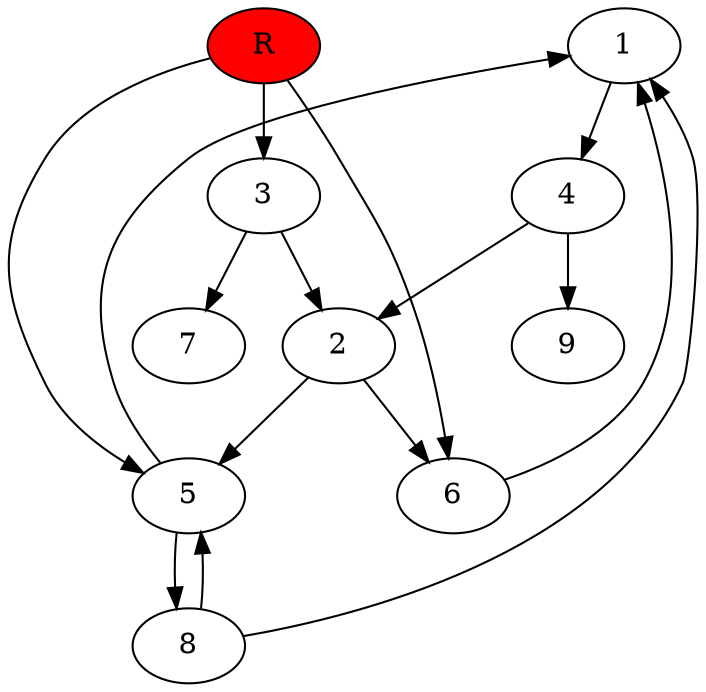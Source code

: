 digraph prb21046 {
	1
	2
	3
	4
	5
	6
	7
	8
	R [fillcolor="#ff0000" style=filled]
	1 -> 4
	2 -> 5
	2 -> 6
	3 -> 2
	3 -> 7
	4 -> 2
	4 -> 9
	5 -> 1
	5 -> 8
	6 -> 1
	8 -> 1
	8 -> 5
	R -> 3
	R -> 5
	R -> 6
}
